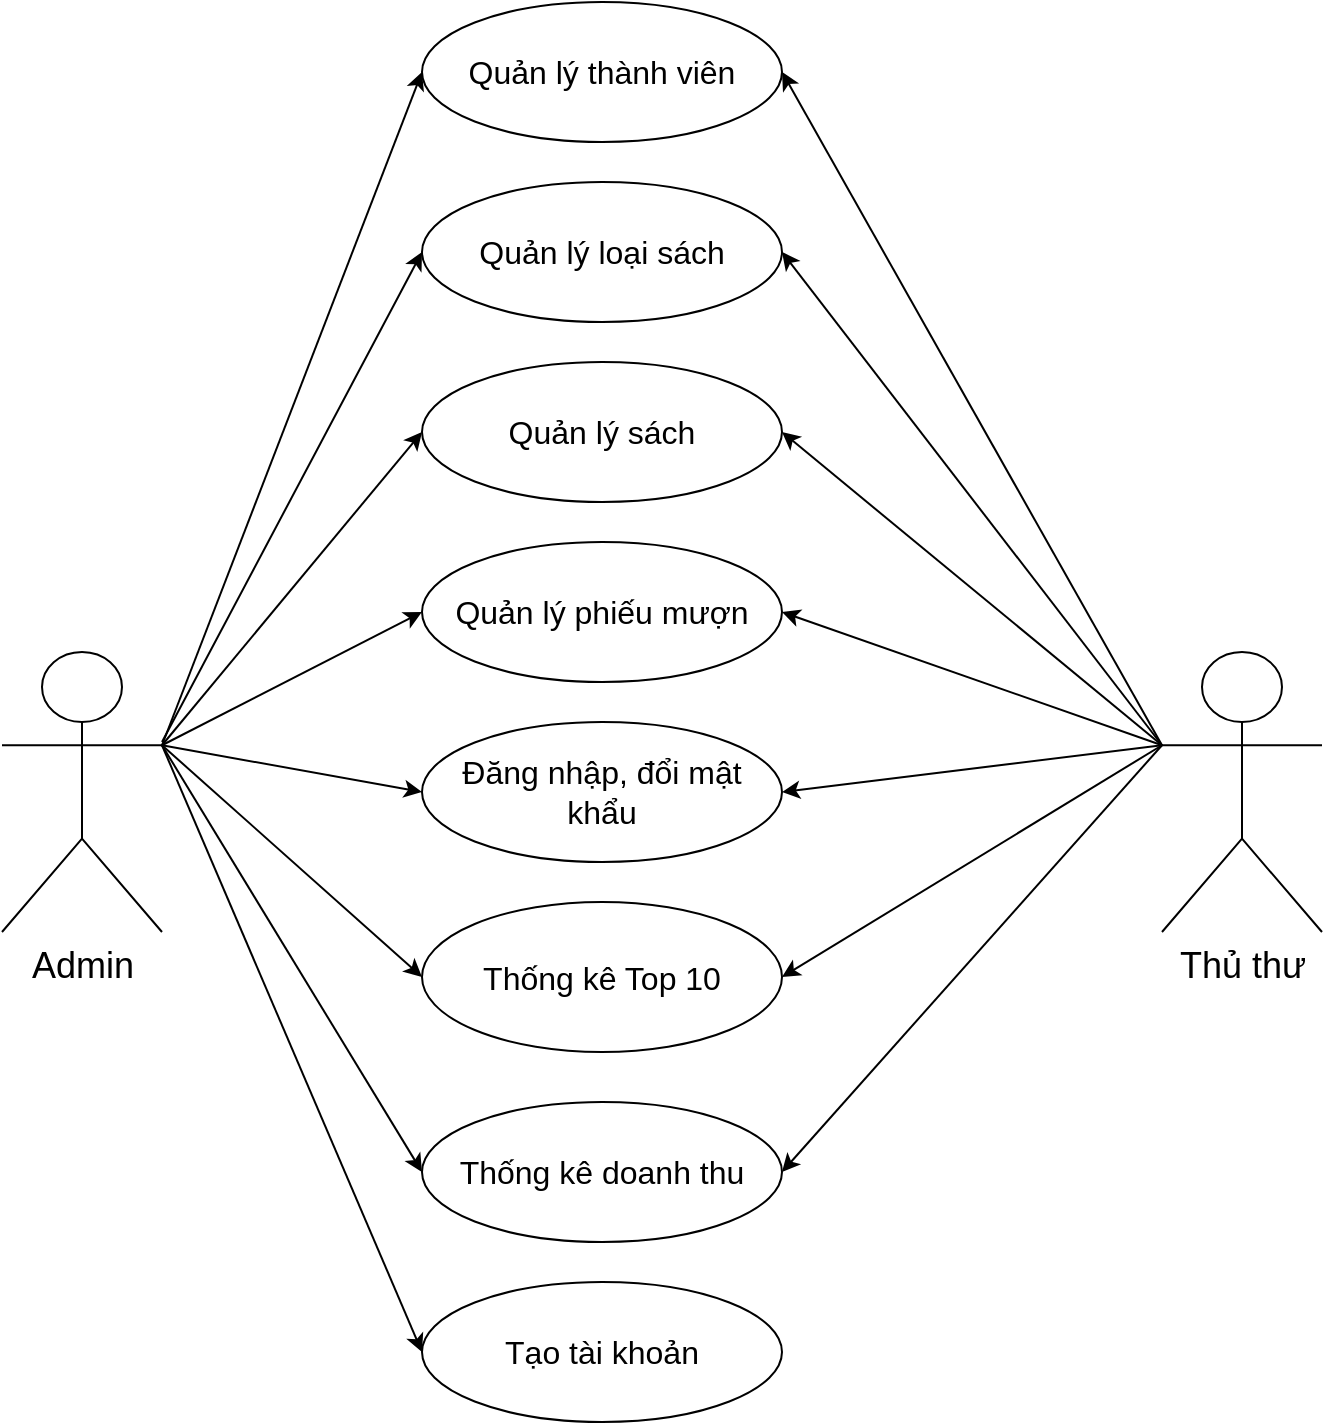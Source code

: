 <mxfile version="20.8.13" type="device"><diagram name="Trang-1" id="TQ9a4dWWPMC8Y_yC_Omi"><mxGraphModel dx="1050" dy="515" grid="1" gridSize="10" guides="1" tooltips="1" connect="1" arrows="1" fold="1" page="1" pageScale="1" pageWidth="827" pageHeight="1169" math="0" shadow="0"><root><mxCell id="0"/><mxCell id="1" parent="0"/><mxCell id="7TZv3DboZLcalAeKHjWE-1" value="&lt;font style=&quot;font-size: 18px;&quot;&gt;Admin&lt;/font&gt;" style="shape=umlActor;verticalLabelPosition=bottom;verticalAlign=top;html=1;outlineConnect=0;" parent="1" vertex="1"><mxGeometry x="80" y="335" width="80" height="140" as="geometry"/></mxCell><mxCell id="7TZv3DboZLcalAeKHjWE-2" value="&lt;font style=&quot;font-size: 18px;&quot;&gt;Thủ thư&lt;/font&gt;" style="shape=umlActor;verticalLabelPosition=bottom;verticalAlign=top;html=1;outlineConnect=0;" parent="1" vertex="1"><mxGeometry x="660" y="335" width="80" height="140" as="geometry"/></mxCell><mxCell id="7TZv3DboZLcalAeKHjWE-3" value="&lt;font style=&quot;font-size: 16px;&quot;&gt;Quản lý thành viên&lt;/font&gt;" style="ellipse;whiteSpace=wrap;html=1;" parent="1" vertex="1"><mxGeometry x="290" y="10" width="180" height="70" as="geometry"/></mxCell><mxCell id="7TZv3DboZLcalAeKHjWE-4" value="&lt;font style=&quot;font-size: 16px;&quot;&gt;Tạo tài khoản&lt;/font&gt;" style="ellipse;whiteSpace=wrap;html=1;" parent="1" vertex="1"><mxGeometry x="290" y="650" width="180" height="70" as="geometry"/></mxCell><mxCell id="7TZv3DboZLcalAeKHjWE-5" value="&lt;font style=&quot;font-size: 16px;&quot;&gt;Thống kê doanh thu&lt;/font&gt;" style="ellipse;whiteSpace=wrap;html=1;" parent="1" vertex="1"><mxGeometry x="290" y="560" width="180" height="70" as="geometry"/></mxCell><mxCell id="7TZv3DboZLcalAeKHjWE-6" value="&lt;font style=&quot;font-size: 16px;&quot;&gt;Quản lý loại sách&lt;/font&gt;" style="ellipse;whiteSpace=wrap;html=1;" parent="1" vertex="1"><mxGeometry x="290" y="100" width="180" height="70" as="geometry"/></mxCell><mxCell id="7TZv3DboZLcalAeKHjWE-7" value="&lt;font style=&quot;font-size: 16px;&quot;&gt;Quản lý sách&lt;/font&gt;" style="ellipse;whiteSpace=wrap;html=1;" parent="1" vertex="1"><mxGeometry x="290" y="190" width="180" height="70" as="geometry"/></mxCell><mxCell id="7TZv3DboZLcalAeKHjWE-8" value="&lt;font style=&quot;font-size: 16px;&quot;&gt;Quản lý phiếu mượn&lt;/font&gt;" style="ellipse;whiteSpace=wrap;html=1;" parent="1" vertex="1"><mxGeometry x="290" y="280" width="180" height="70" as="geometry"/></mxCell><mxCell id="7TZv3DboZLcalAeKHjWE-9" value="&lt;font style=&quot;font-size: 16px;&quot;&gt;Đăng nhập, đổi mật khẩu&lt;/font&gt;" style="ellipse;whiteSpace=wrap;html=1;" parent="1" vertex="1"><mxGeometry x="290" y="370" width="180" height="70" as="geometry"/></mxCell><mxCell id="7TZv3DboZLcalAeKHjWE-10" value="&lt;font style=&quot;font-size: 16px;&quot;&gt;Thống kê Top 10&lt;/font&gt;" style="ellipse;whiteSpace=wrap;html=1;" parent="1" vertex="1"><mxGeometry x="290" y="460" width="180" height="75" as="geometry"/></mxCell><mxCell id="7TZv3DboZLcalAeKHjWE-11" value="" style="endArrow=classic;html=1;rounded=0;fontSize=16;entryX=0;entryY=0.5;entryDx=0;entryDy=0;exitX=1;exitY=0.333;exitDx=0;exitDy=0;exitPerimeter=0;" parent="1" source="7TZv3DboZLcalAeKHjWE-1" target="7TZv3DboZLcalAeKHjWE-3" edge="1"><mxGeometry width="50" height="50" relative="1" as="geometry"><mxPoint x="410" y="280" as="sourcePoint"/><mxPoint x="460" y="230" as="targetPoint"/></mxGeometry></mxCell><mxCell id="7TZv3DboZLcalAeKHjWE-12" value="" style="endArrow=classic;html=1;rounded=0;fontSize=16;entryX=0;entryY=0.5;entryDx=0;entryDy=0;" parent="1" target="7TZv3DboZLcalAeKHjWE-6" edge="1"><mxGeometry width="50" height="50" relative="1" as="geometry"><mxPoint x="160" y="380" as="sourcePoint"/><mxPoint x="300" y="55" as="targetPoint"/></mxGeometry></mxCell><mxCell id="7TZv3DboZLcalAeKHjWE-13" value="" style="endArrow=classic;html=1;rounded=0;fontSize=16;entryX=0;entryY=0.5;entryDx=0;entryDy=0;exitX=1;exitY=0.333;exitDx=0;exitDy=0;exitPerimeter=0;" parent="1" source="7TZv3DboZLcalAeKHjWE-1" target="7TZv3DboZLcalAeKHjWE-7" edge="1"><mxGeometry width="50" height="50" relative="1" as="geometry"><mxPoint x="180" y="401.667" as="sourcePoint"/><mxPoint x="310" y="65" as="targetPoint"/></mxGeometry></mxCell><mxCell id="7TZv3DboZLcalAeKHjWE-14" value="" style="endArrow=classic;html=1;rounded=0;fontSize=16;entryX=0;entryY=0.5;entryDx=0;entryDy=0;exitX=1;exitY=0.333;exitDx=0;exitDy=0;exitPerimeter=0;" parent="1" source="7TZv3DboZLcalAeKHjWE-1" target="7TZv3DboZLcalAeKHjWE-8" edge="1"><mxGeometry width="50" height="50" relative="1" as="geometry"><mxPoint x="190" y="411.667" as="sourcePoint"/><mxPoint x="320" y="75" as="targetPoint"/></mxGeometry></mxCell><mxCell id="7TZv3DboZLcalAeKHjWE-15" value="" style="endArrow=classic;html=1;rounded=0;fontSize=16;entryX=0;entryY=0.5;entryDx=0;entryDy=0;exitX=1;exitY=0.333;exitDx=0;exitDy=0;exitPerimeter=0;" parent="1" source="7TZv3DboZLcalAeKHjWE-1" target="7TZv3DboZLcalAeKHjWE-9" edge="1"><mxGeometry width="50" height="50" relative="1" as="geometry"><mxPoint x="200" y="421.667" as="sourcePoint"/><mxPoint x="330" y="85" as="targetPoint"/></mxGeometry></mxCell><mxCell id="7TZv3DboZLcalAeKHjWE-16" value="" style="endArrow=classic;html=1;rounded=0;fontSize=16;entryX=0;entryY=0.5;entryDx=0;entryDy=0;exitX=1;exitY=0.333;exitDx=0;exitDy=0;exitPerimeter=0;" parent="1" source="7TZv3DboZLcalAeKHjWE-1" target="7TZv3DboZLcalAeKHjWE-10" edge="1"><mxGeometry width="50" height="50" relative="1" as="geometry"><mxPoint x="210" y="431.667" as="sourcePoint"/><mxPoint x="340" y="95" as="targetPoint"/></mxGeometry></mxCell><mxCell id="7TZv3DboZLcalAeKHjWE-17" value="" style="endArrow=classic;html=1;rounded=0;fontSize=16;entryX=0;entryY=0.5;entryDx=0;entryDy=0;exitX=1;exitY=0.333;exitDx=0;exitDy=0;exitPerimeter=0;" parent="1" source="7TZv3DboZLcalAeKHjWE-1" target="7TZv3DboZLcalAeKHjWE-5" edge="1"><mxGeometry width="50" height="50" relative="1" as="geometry"><mxPoint x="220" y="441.667" as="sourcePoint"/><mxPoint x="350" y="105" as="targetPoint"/></mxGeometry></mxCell><mxCell id="7TZv3DboZLcalAeKHjWE-18" value="" style="endArrow=classic;html=1;rounded=0;fontSize=16;entryX=0;entryY=0.5;entryDx=0;entryDy=0;exitX=1;exitY=0.333;exitDx=0;exitDy=0;exitPerimeter=0;" parent="1" source="7TZv3DboZLcalAeKHjWE-1" target="7TZv3DboZLcalAeKHjWE-4" edge="1"><mxGeometry width="50" height="50" relative="1" as="geometry"><mxPoint x="230" y="451.667" as="sourcePoint"/><mxPoint x="360" y="115" as="targetPoint"/></mxGeometry></mxCell><mxCell id="7TZv3DboZLcalAeKHjWE-19" value="" style="endArrow=classic;html=1;rounded=0;fontSize=16;entryX=1;entryY=0.5;entryDx=0;entryDy=0;exitX=0;exitY=0.333;exitDx=0;exitDy=0;exitPerimeter=0;" parent="1" source="7TZv3DboZLcalAeKHjWE-2" target="7TZv3DboZLcalAeKHjWE-3" edge="1"><mxGeometry width="50" height="50" relative="1" as="geometry"><mxPoint x="240" y="461.667" as="sourcePoint"/><mxPoint x="370" y="125" as="targetPoint"/></mxGeometry></mxCell><mxCell id="7TZv3DboZLcalAeKHjWE-20" value="" style="endArrow=classic;html=1;rounded=0;fontSize=16;entryX=1;entryY=0.5;entryDx=0;entryDy=0;exitX=0;exitY=0.333;exitDx=0;exitDy=0;exitPerimeter=0;" parent="1" source="7TZv3DboZLcalAeKHjWE-2" target="7TZv3DboZLcalAeKHjWE-6" edge="1"><mxGeometry width="50" height="50" relative="1" as="geometry"><mxPoint x="250" y="471.667" as="sourcePoint"/><mxPoint x="380" y="135" as="targetPoint"/></mxGeometry></mxCell><mxCell id="7TZv3DboZLcalAeKHjWE-21" value="" style="endArrow=classic;html=1;rounded=0;fontSize=16;entryX=1;entryY=0.5;entryDx=0;entryDy=0;exitX=0;exitY=0.333;exitDx=0;exitDy=0;exitPerimeter=0;" parent="1" source="7TZv3DboZLcalAeKHjWE-2" target="7TZv3DboZLcalAeKHjWE-7" edge="1"><mxGeometry width="50" height="50" relative="1" as="geometry"><mxPoint x="260" y="481.667" as="sourcePoint"/><mxPoint x="390" y="145" as="targetPoint"/></mxGeometry></mxCell><mxCell id="7TZv3DboZLcalAeKHjWE-22" value="" style="endArrow=classic;html=1;rounded=0;fontSize=16;entryX=1;entryY=0.5;entryDx=0;entryDy=0;exitX=0;exitY=0.333;exitDx=0;exitDy=0;exitPerimeter=0;" parent="1" source="7TZv3DboZLcalAeKHjWE-2" target="7TZv3DboZLcalAeKHjWE-8" edge="1"><mxGeometry width="50" height="50" relative="1" as="geometry"><mxPoint x="270" y="491.667" as="sourcePoint"/><mxPoint x="400" y="155" as="targetPoint"/></mxGeometry></mxCell><mxCell id="7TZv3DboZLcalAeKHjWE-23" value="" style="endArrow=classic;html=1;rounded=0;fontSize=16;entryX=1;entryY=0.5;entryDx=0;entryDy=0;exitX=0;exitY=0.333;exitDx=0;exitDy=0;exitPerimeter=0;" parent="1" source="7TZv3DboZLcalAeKHjWE-2" target="7TZv3DboZLcalAeKHjWE-9" edge="1"><mxGeometry width="50" height="50" relative="1" as="geometry"><mxPoint x="280" y="501.667" as="sourcePoint"/><mxPoint x="410" y="165" as="targetPoint"/></mxGeometry></mxCell><mxCell id="7TZv3DboZLcalAeKHjWE-24" value="" style="endArrow=classic;html=1;rounded=0;fontSize=16;entryX=1;entryY=0.5;entryDx=0;entryDy=0;exitX=0;exitY=0.333;exitDx=0;exitDy=0;exitPerimeter=0;" parent="1" source="7TZv3DboZLcalAeKHjWE-2" target="7TZv3DboZLcalAeKHjWE-10" edge="1"><mxGeometry width="50" height="50" relative="1" as="geometry"><mxPoint x="290" y="511.667" as="sourcePoint"/><mxPoint x="420" y="175" as="targetPoint"/></mxGeometry></mxCell><mxCell id="7TZv3DboZLcalAeKHjWE-25" value="" style="endArrow=classic;html=1;rounded=0;fontSize=16;entryX=1;entryY=0.5;entryDx=0;entryDy=0;exitX=0;exitY=0.333;exitDx=0;exitDy=0;exitPerimeter=0;" parent="1" source="7TZv3DboZLcalAeKHjWE-2" target="7TZv3DboZLcalAeKHjWE-5" edge="1"><mxGeometry width="50" height="50" relative="1" as="geometry"><mxPoint x="300" y="521.667" as="sourcePoint"/><mxPoint x="430" y="185" as="targetPoint"/></mxGeometry></mxCell></root></mxGraphModel></diagram></mxfile>